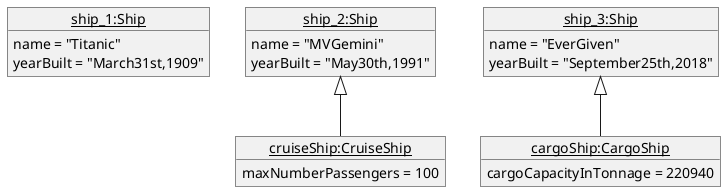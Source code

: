 @startuml
'https://plantuml.com/object-diagram
object "<u>ship_1:Ship</u>" as ship_1{
name = "Titanic"
yearBuilt = "March31st,1909"
}
object "<u>ship_2:Ship</u>" as ship_2{
name = "MVGemini"
yearBuilt = "May30th,1991"
}
object "<u>cruiseShip:CruiseShip</u>" as cruiseShip{
maxNumberPassengers = 100
}
object "<u>ship_3:Ship</u>" as ship_3{
name = "EverGiven"
yearBuilt = "September25th,2018"
}
object "<u>cargoShip:CargoShip</u>" as cargoShip{
cargoCapacityInTonnage = 220940
}

ship_2 <|-- cruiseShip
ship_3 <|-- cargoShip
@enduml
